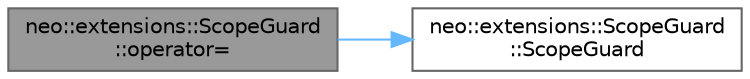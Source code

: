 digraph "neo::extensions::ScopeGuard::operator="
{
 // LATEX_PDF_SIZE
  bgcolor="transparent";
  edge [fontname=Helvetica,fontsize=10,labelfontname=Helvetica,labelfontsize=10];
  node [fontname=Helvetica,fontsize=10,shape=box,height=0.2,width=0.4];
  rankdir="LR";
  Node1 [id="Node000001",label="neo::extensions::ScopeGuard\l::operator=",height=0.2,width=0.4,color="gray40", fillcolor="grey60", style="filled", fontcolor="black",tooltip=" "];
  Node1 -> Node2 [id="edge1_Node000001_Node000002",color="steelblue1",style="solid",tooltip=" "];
  Node2 [id="Node000002",label="neo::extensions::ScopeGuard\l::ScopeGuard",height=0.2,width=0.4,color="grey40", fillcolor="white", style="filled",URL="$classneo_1_1extensions_1_1_scope_guard.html#aea9bbd32e74ab39480fa611f07cdaebb",tooltip=" "];
}
